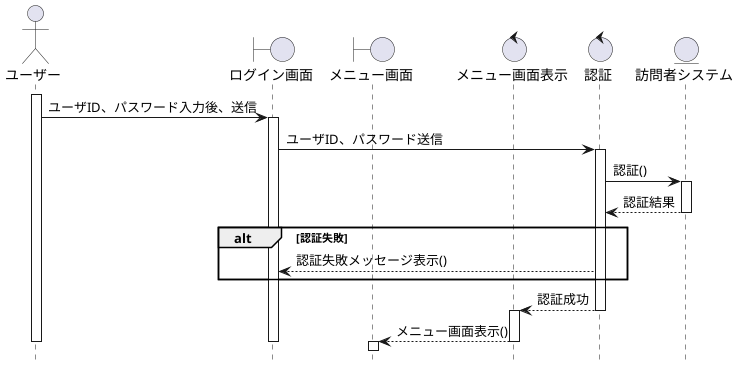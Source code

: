@startuml .

hide footbox

actor       ユーザー       as A
boundary    ログイン画面    as B
boundary    メニュー画面    as B1
control     メニュー画面表示 as C
control     認証          as D
entity      訪問者システム as E

activate A
A -> B: ユーザID、パスワード入力後、送信
activate B
B -> D: ユーザID、パスワード送信
activate D
D -> E: 認証()
activate E
E --> D: 認証結果
deactivate E

alt 認証失敗
  D --> B: 認証失敗メッセージ表示()
end

D --> C: 認証成功
deactivate D
activate C
C --> B1: メニュー画面表示()
deactivate C
activate B1

deactivate A
deactivate B
deactivate B1

@enduml